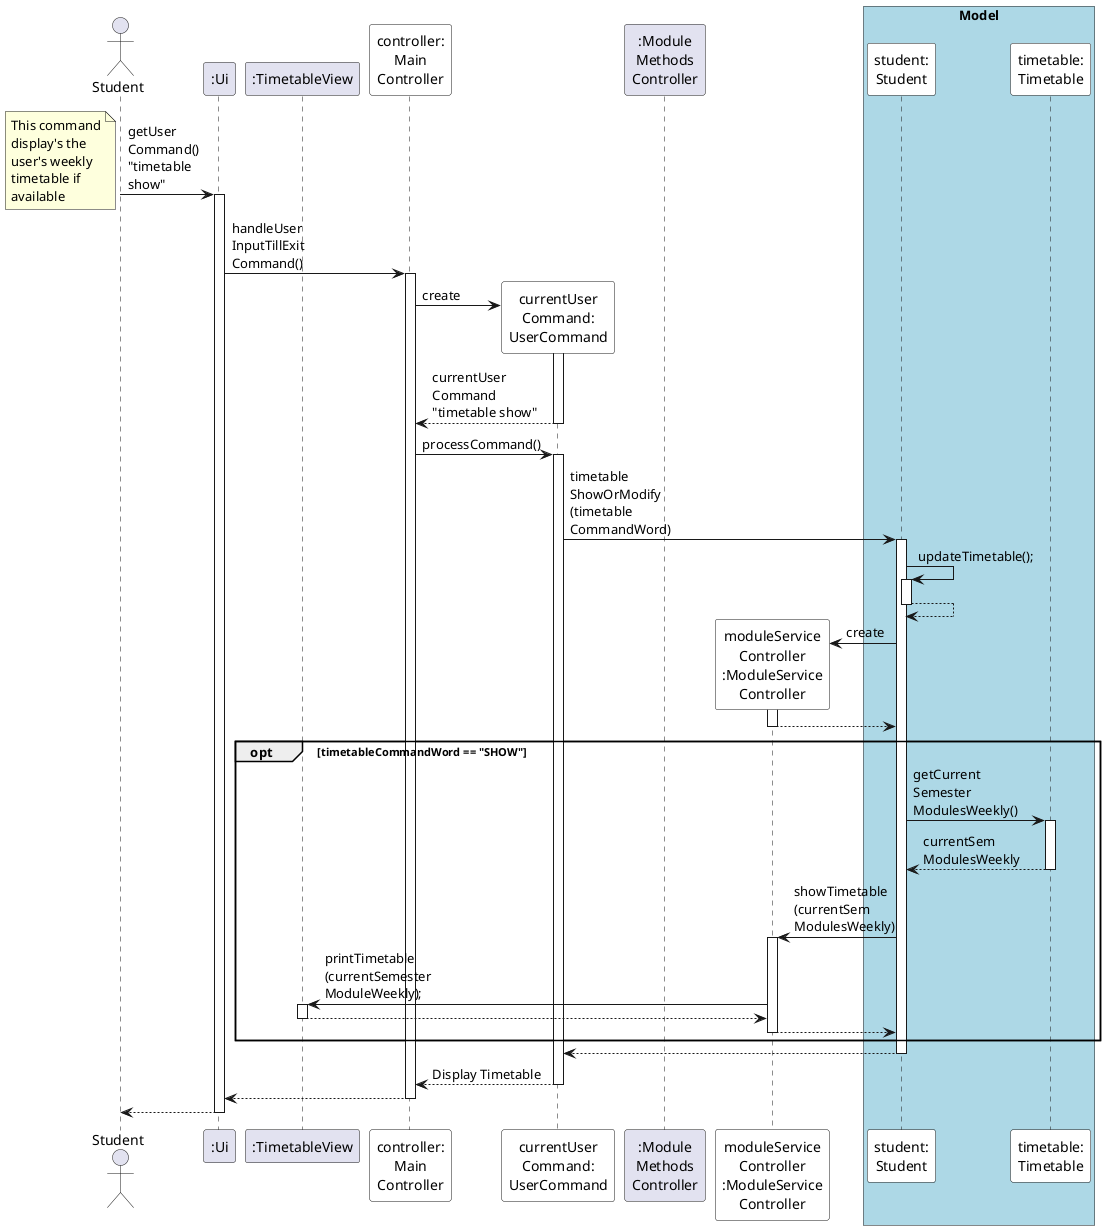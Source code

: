 @startuml
'https://plantuml.com/sequence-diagram

'autonumber
autoactivate on

actor Student

participant ":Ui" as UI

Student -> UI: getUser\nCommand() \n"timetable \nshow"
participant ":TimetableView" as TV

note bottom
This command
display's the
user's weekly
timetable if
available
end note

participant "controller:\nMain\nController" as MC #white

UI -> MC: handleUser\nInputTillExit\nCommand()

participant "currentUser\nCommand:\nUserCommand" as UC #white



MC -> UC **: create
activate UC
UC --> MC: currentUser\nCommand \n"timetable show"

MC -> UC: processCommand()

participant ":Module\nMethods\nController" as MMC
participant "moduleService\nController\n:ModuleService\nController" as MSC #white



box "Model" #LightBlue
participant "student:\nStudent" as S #white
participant "timetable:\nTimetable" as T #white
end box
'commandWord
'timetableShowOrModify(commandWord);
UC -> S: timetable\nShowOrModify\n(timetable\nCommandWord)

S -> S: updateTimetable();
S --> S

S -> MSC **: create
activate MSC
MSC --> S


opt timetableCommandWord == "SHOW"
    'timetable.getCurrentSemesterModulesWeekly()
    S -> T: getCurrent\nSemester\nModulesWeekly()
    T --> S: currentSem\nModulesWeekly

    S -> MSC: showTimetable\n(currentSem\nModulesWeekly)


    MSC -> TV: printTimetable\n(currentSemester\nModuleWeekly);
    TV --> MSC
    MSC --> S
end

S --> UC

UC --> MC: Display Timetable
MC --> UI
UI --> Student

@enduml